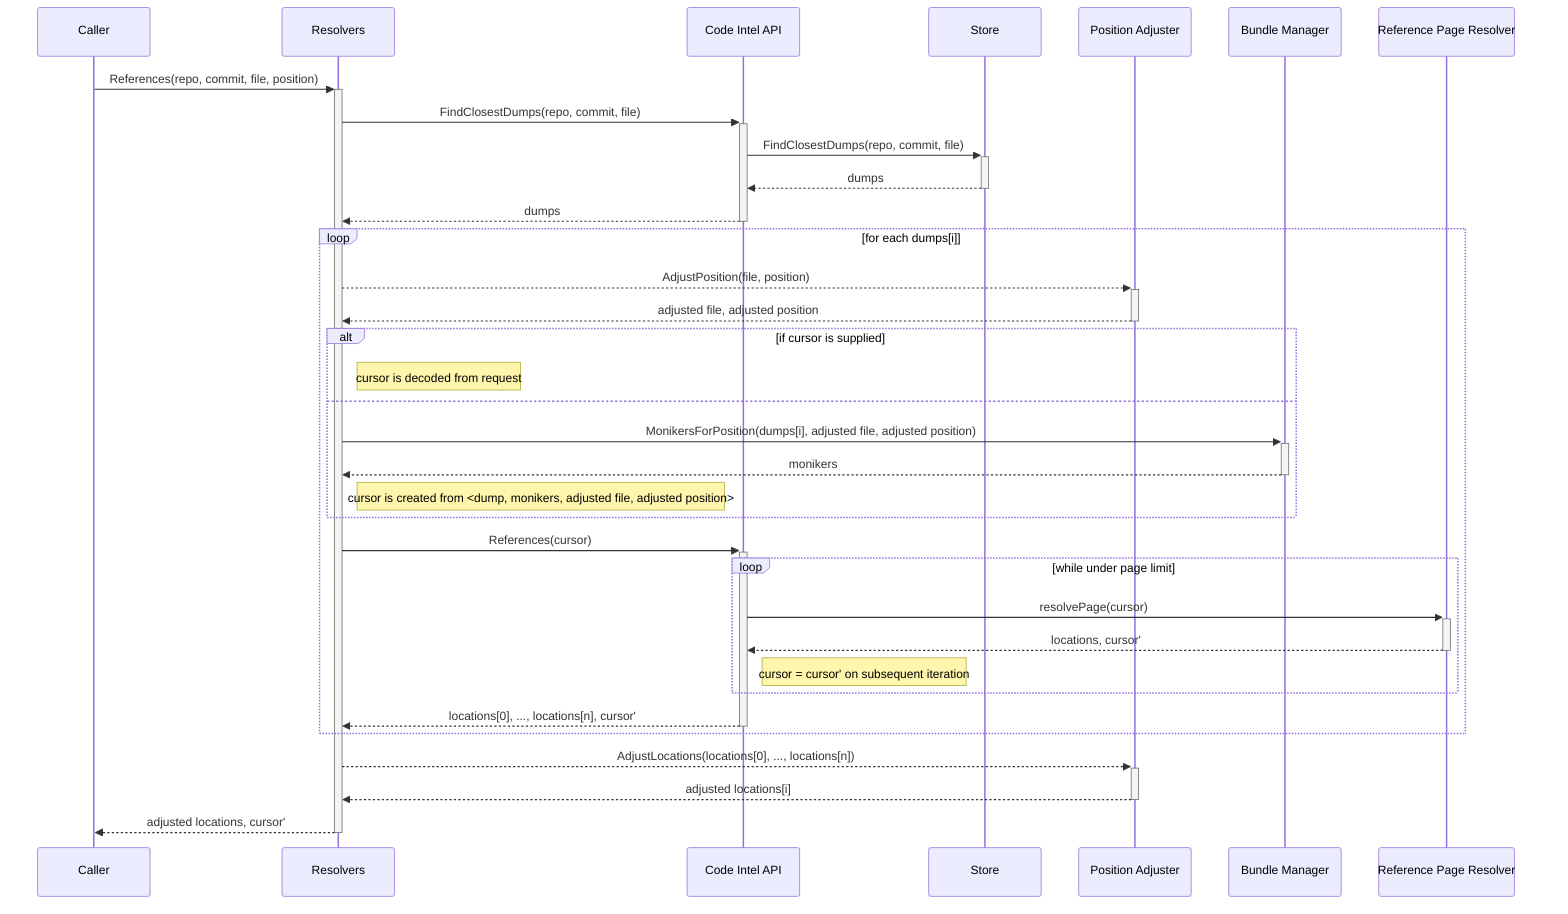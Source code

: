 sequenceDiagram
  Caller          ->>+ Resolvers: References(repo, commit, file, position)
  Resolvers       ->>+ Code Intel API: FindClosestDumps(repo, commit, file)
  Code Intel API  ->>+ Store: FindClosestDumps(repo, commit, file)
  Store          -->>- Code Intel API: dumps
  Code Intel API -->>- Resolvers: dumps

  loop for each dumps[i]
    Resolvers         -->>+ Position Adjuster: AdjustPosition(file, position)
    Position Adjuster -->>- Resolvers: adjusted file, adjusted position

    alt if cursor is supplied
      Note right of Resolvers: cursor is decoded from request
    else
      Resolvers       ->>+ Bundle Manager: MonikersForPosition(dumps[i], adjusted file, adjusted position)
      Bundle Manager -->>- Resolvers: monikers

      Note right of Resolvers: cursor is created from <dump, monikers, adjusted file, adjusted position>
    end

    Resolvers ->>+ Code Intel API: References(cursor)

    loop while under page limit
      Code Intel API           ->>+ Reference Page Resolver: resolvePage(cursor)
      Reference Page Resolver -->>- Code Intel API: locations, cursor'
      Note right of Code Intel API: cursor = cursor' on subsequent iteration
    end

    Code Intel API -->>- Resolvers: locations[0], ..., locations[n], cursor'
  end

  Resolvers         -->>+ Position Adjuster: AdjustLocations(locations[0], ..., locations[n])
  Position Adjuster -->>- Resolvers: adjusted locations[i]
  Resolvers -->>- Caller: adjusted locations, cursor'
